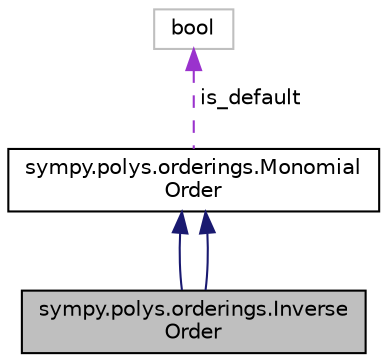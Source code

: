 digraph "sympy.polys.orderings.InverseOrder"
{
 // LATEX_PDF_SIZE
  edge [fontname="Helvetica",fontsize="10",labelfontname="Helvetica",labelfontsize="10"];
  node [fontname="Helvetica",fontsize="10",shape=record];
  Node1 [label="sympy.polys.orderings.Inverse\lOrder",height=0.2,width=0.4,color="black", fillcolor="grey75", style="filled", fontcolor="black",tooltip=" "];
  Node2 -> Node1 [dir="back",color="midnightblue",fontsize="10",style="solid",fontname="Helvetica"];
  Node2 [label="sympy.polys.orderings.Monomial\lOrder",height=0.2,width=0.4,color="black", fillcolor="white", style="filled",URL="$classsympy_1_1polys_1_1orderings_1_1MonomialOrder.html",tooltip=" "];
  Node3 -> Node2 [dir="back",color="darkorchid3",fontsize="10",style="dashed",label=" is_default" ,fontname="Helvetica"];
  Node3 [label="bool",height=0.2,width=0.4,color="grey75", fillcolor="white", style="filled",tooltip=" "];
  Node2 -> Node1 [dir="back",color="midnightblue",fontsize="10",style="solid",fontname="Helvetica"];
}
